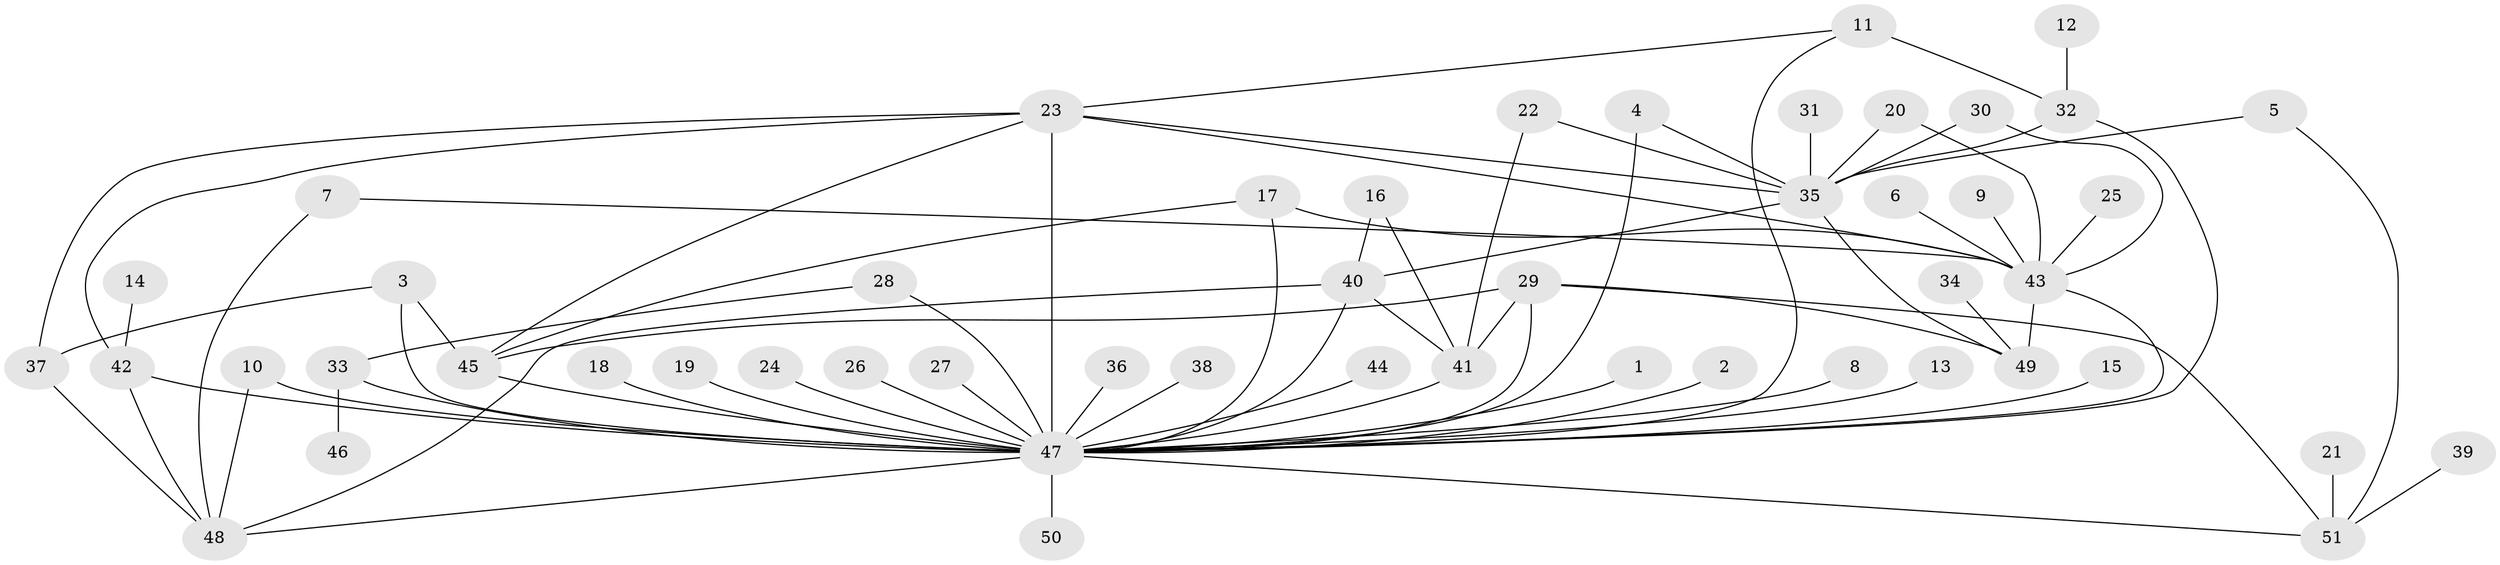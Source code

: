 // original degree distribution, {19: 0.00980392156862745, 28: 0.00980392156862745, 5: 0.049019607843137254, 3: 0.14705882352941177, 6: 0.0196078431372549, 10: 0.00980392156862745, 1: 0.38235294117647056, 14: 0.00980392156862745, 4: 0.06862745098039216, 2: 0.27450980392156865, 7: 0.00980392156862745, 9: 0.00980392156862745}
// Generated by graph-tools (version 1.1) at 2025/50/03/09/25 03:50:00]
// undirected, 51 vertices, 79 edges
graph export_dot {
graph [start="1"]
  node [color=gray90,style=filled];
  1;
  2;
  3;
  4;
  5;
  6;
  7;
  8;
  9;
  10;
  11;
  12;
  13;
  14;
  15;
  16;
  17;
  18;
  19;
  20;
  21;
  22;
  23;
  24;
  25;
  26;
  27;
  28;
  29;
  30;
  31;
  32;
  33;
  34;
  35;
  36;
  37;
  38;
  39;
  40;
  41;
  42;
  43;
  44;
  45;
  46;
  47;
  48;
  49;
  50;
  51;
  1 -- 47 [weight=1.0];
  2 -- 47 [weight=1.0];
  3 -- 37 [weight=1.0];
  3 -- 45 [weight=1.0];
  3 -- 47 [weight=1.0];
  4 -- 35 [weight=1.0];
  4 -- 47 [weight=1.0];
  5 -- 35 [weight=1.0];
  5 -- 51 [weight=1.0];
  6 -- 43 [weight=1.0];
  7 -- 43 [weight=1.0];
  7 -- 48 [weight=1.0];
  8 -- 47 [weight=1.0];
  9 -- 43 [weight=1.0];
  10 -- 47 [weight=1.0];
  10 -- 48 [weight=1.0];
  11 -- 23 [weight=1.0];
  11 -- 32 [weight=2.0];
  11 -- 47 [weight=1.0];
  12 -- 32 [weight=1.0];
  13 -- 47 [weight=1.0];
  14 -- 42 [weight=1.0];
  15 -- 47 [weight=1.0];
  16 -- 40 [weight=1.0];
  16 -- 41 [weight=1.0];
  17 -- 43 [weight=1.0];
  17 -- 45 [weight=1.0];
  17 -- 47 [weight=1.0];
  18 -- 47 [weight=1.0];
  19 -- 47 [weight=1.0];
  20 -- 35 [weight=1.0];
  20 -- 43 [weight=1.0];
  21 -- 51 [weight=1.0];
  22 -- 35 [weight=1.0];
  22 -- 41 [weight=1.0];
  23 -- 35 [weight=1.0];
  23 -- 37 [weight=1.0];
  23 -- 42 [weight=1.0];
  23 -- 43 [weight=1.0];
  23 -- 45 [weight=1.0];
  23 -- 47 [weight=1.0];
  24 -- 47 [weight=1.0];
  25 -- 43 [weight=1.0];
  26 -- 47 [weight=1.0];
  27 -- 47 [weight=2.0];
  28 -- 33 [weight=1.0];
  28 -- 47 [weight=1.0];
  29 -- 41 [weight=1.0];
  29 -- 45 [weight=1.0];
  29 -- 47 [weight=1.0];
  29 -- 49 [weight=1.0];
  29 -- 51 [weight=1.0];
  30 -- 35 [weight=1.0];
  30 -- 43 [weight=1.0];
  31 -- 35 [weight=1.0];
  32 -- 35 [weight=1.0];
  32 -- 47 [weight=1.0];
  33 -- 46 [weight=1.0];
  33 -- 47 [weight=4.0];
  34 -- 49 [weight=1.0];
  35 -- 40 [weight=1.0];
  35 -- 49 [weight=1.0];
  36 -- 47 [weight=1.0];
  37 -- 48 [weight=1.0];
  38 -- 47 [weight=1.0];
  39 -- 51 [weight=1.0];
  40 -- 41 [weight=1.0];
  40 -- 47 [weight=1.0];
  40 -- 48 [weight=1.0];
  41 -- 47 [weight=1.0];
  42 -- 47 [weight=2.0];
  42 -- 48 [weight=2.0];
  43 -- 47 [weight=2.0];
  43 -- 49 [weight=1.0];
  44 -- 47 [weight=1.0];
  45 -- 47 [weight=1.0];
  47 -- 48 [weight=2.0];
  47 -- 50 [weight=1.0];
  47 -- 51 [weight=1.0];
}

